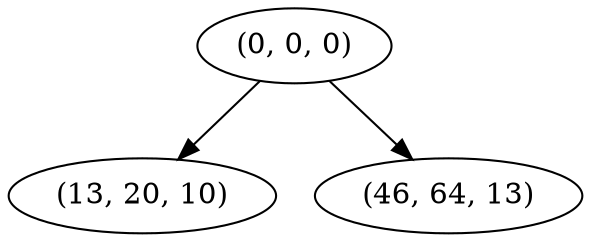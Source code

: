 digraph tree {
    "(0, 0, 0)";
    "(13, 20, 10)";
    "(46, 64, 13)";
    "(0, 0, 0)" -> "(13, 20, 10)";
    "(0, 0, 0)" -> "(46, 64, 13)";
}
